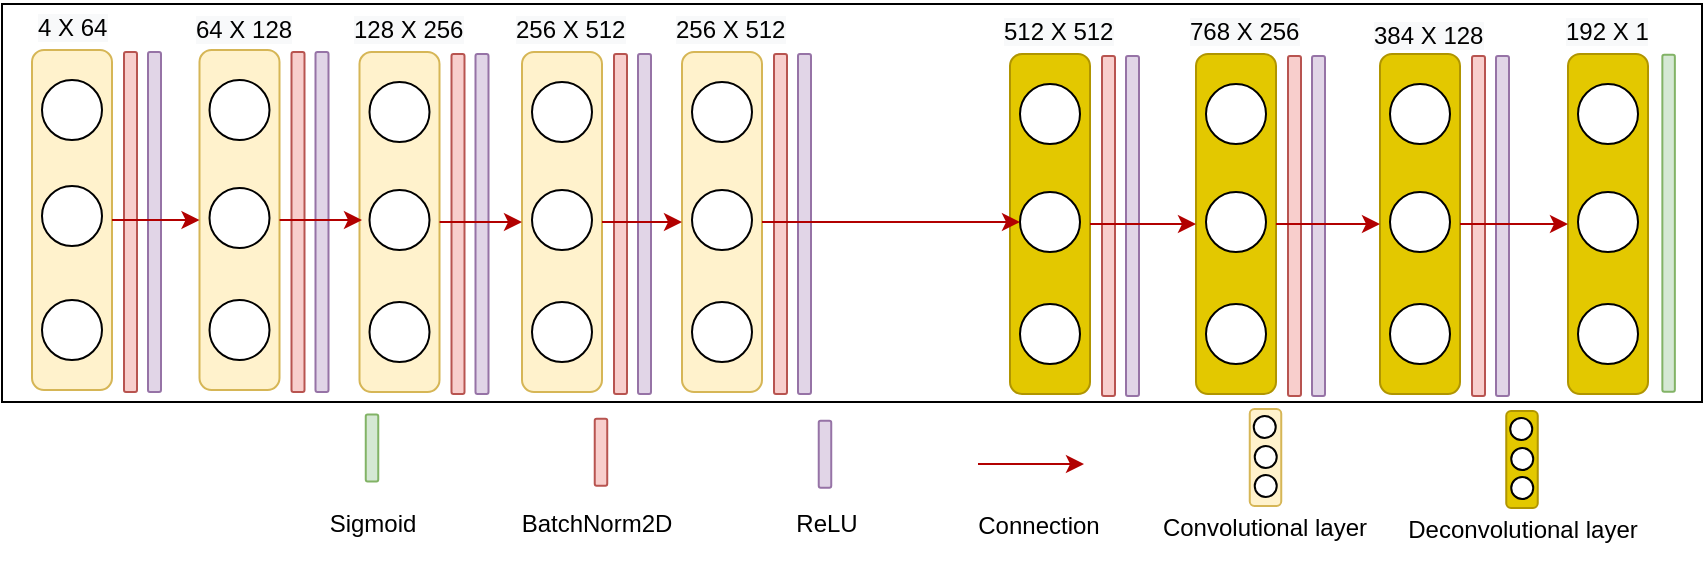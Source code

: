 <mxfile version="20.2.0" type="device"><diagram id="B2vaGRwecrsP4bVZHF_G" name="Page-1"><mxGraphModel dx="445" dy="779" grid="1" gridSize="10" guides="1" tooltips="1" connect="1" arrows="1" fold="1" page="1" pageScale="1" pageWidth="850" pageHeight="1100" math="0" shadow="0"><root><mxCell id="0"/><mxCell id="1" parent="0"/><mxCell id="kdDEkRuRkX3mxkdk5Dl8-17" value="" style="rounded=0;whiteSpace=wrap;html=1;" parent="1" vertex="1"><mxGeometry x="40" y="701" width="850" height="199" as="geometry"/></mxCell><mxCell id="kdDEkRuRkX3mxkdk5Dl8-2" value="" style="rounded=1;whiteSpace=wrap;html=1;rotation=90;fillColor=#fff2cc;strokeColor=#d6b656;" parent="1" vertex="1"><mxGeometry x="-10" y="789" width="170" height="40" as="geometry"/></mxCell><mxCell id="kdDEkRuRkX3mxkdk5Dl8-4" value="" style="ellipse;whiteSpace=wrap;html=1;aspect=fixed;" parent="1" vertex="1"><mxGeometry x="60" y="739" width="30" height="30" as="geometry"/></mxCell><mxCell id="kdDEkRuRkX3mxkdk5Dl8-6" value="" style="ellipse;whiteSpace=wrap;html=1;aspect=fixed;" parent="1" vertex="1"><mxGeometry x="60" y="849" width="30" height="30" as="geometry"/></mxCell><mxCell id="UrFjvI7kxYoPjY5iS-VW-1" value="" style="rounded=1;whiteSpace=wrap;html=1;rotation=90;fillColor=#f8cecc;strokeColor=#b85450;" parent="1" vertex="1"><mxGeometry x="19.25" y="806.75" width="170" height="6.5" as="geometry"/></mxCell><mxCell id="UrFjvI7kxYoPjY5iS-VW-4" value="" style="rounded=1;whiteSpace=wrap;html=1;rotation=90;fillColor=#e1d5e7;strokeColor=#9673a6;" parent="1" vertex="1"><mxGeometry x="31.25" y="806.75" width="170" height="6.5" as="geometry"/></mxCell><mxCell id="UrFjvI7kxYoPjY5iS-VW-5" value="&lt;span style=&quot;color: rgb(0, 0, 0); font-family: Helvetica; font-size: 12px; font-style: normal; font-variant-ligatures: normal; font-variant-caps: normal; font-weight: 400; letter-spacing: normal; orphans: 2; text-align: left; text-indent: 0px; text-transform: none; widows: 2; word-spacing: 0px; -webkit-text-stroke-width: 0px; background-color: rgb(248, 249, 250); text-decoration-thickness: initial; text-decoration-style: initial; text-decoration-color: initial; float: none; display: inline !important;&quot;&gt;4 X 64&lt;/span&gt;" style="text;whiteSpace=wrap;html=1;" parent="1" vertex="1"><mxGeometry x="56" y="699" width="40" height="20" as="geometry"/></mxCell><mxCell id="UrFjvI7kxYoPjY5iS-VW-7" value="" style="rounded=1;whiteSpace=wrap;html=1;rotation=90;fillColor=#fff2cc;strokeColor=#d6b656;" parent="1" vertex="1"><mxGeometry x="73.75" y="789" width="170" height="40" as="geometry"/></mxCell><mxCell id="UrFjvI7kxYoPjY5iS-VW-8" value="" style="ellipse;whiteSpace=wrap;html=1;aspect=fixed;" parent="1" vertex="1"><mxGeometry x="143.75" y="739" width="30" height="30" as="geometry"/></mxCell><mxCell id="UrFjvI7kxYoPjY5iS-VW-9" value="" style="ellipse;whiteSpace=wrap;html=1;aspect=fixed;" parent="1" vertex="1"><mxGeometry x="143.75" y="793" width="30" height="30" as="geometry"/></mxCell><mxCell id="UrFjvI7kxYoPjY5iS-VW-10" value="" style="ellipse;whiteSpace=wrap;html=1;aspect=fixed;" parent="1" vertex="1"><mxGeometry x="143.75" y="849" width="30" height="30" as="geometry"/></mxCell><mxCell id="UrFjvI7kxYoPjY5iS-VW-11" value="" style="rounded=1;whiteSpace=wrap;html=1;rotation=90;fillColor=#f8cecc;strokeColor=#b85450;" parent="1" vertex="1"><mxGeometry x="103" y="806.75" width="170" height="6.5" as="geometry"/></mxCell><mxCell id="UrFjvI7kxYoPjY5iS-VW-12" value="" style="rounded=1;whiteSpace=wrap;html=1;rotation=90;fillColor=#e1d5e7;strokeColor=#9673a6;" parent="1" vertex="1"><mxGeometry x="115" y="806.75" width="170" height="6.5" as="geometry"/></mxCell><mxCell id="UrFjvI7kxYoPjY5iS-VW-13" value="&lt;span style=&quot;color: rgb(0, 0, 0); font-family: Helvetica; font-size: 12px; font-style: normal; font-variant-ligatures: normal; font-variant-caps: normal; font-weight: 400; letter-spacing: normal; orphans: 2; text-align: left; text-indent: 0px; text-transform: none; widows: 2; word-spacing: 0px; -webkit-text-stroke-width: 0px; background-color: rgb(248, 249, 250); text-decoration-thickness: initial; text-decoration-style: initial; text-decoration-color: initial; float: none; display: inline !important;&quot;&gt;64 X 128&lt;/span&gt;" style="text;whiteSpace=wrap;html=1;" parent="1" vertex="1"><mxGeometry x="135" y="700" width="60" height="20" as="geometry"/></mxCell><mxCell id="UrFjvI7kxYoPjY5iS-VW-14" value="" style="rounded=1;whiteSpace=wrap;html=1;rotation=90;fillColor=#fff2cc;strokeColor=#d6b656;" parent="1" vertex="1"><mxGeometry x="153.75" y="790" width="170" height="40" as="geometry"/></mxCell><mxCell id="UrFjvI7kxYoPjY5iS-VW-15" value="" style="ellipse;whiteSpace=wrap;html=1;aspect=fixed;" parent="1" vertex="1"><mxGeometry x="223.75" y="740" width="30" height="30" as="geometry"/></mxCell><mxCell id="UrFjvI7kxYoPjY5iS-VW-16" value="" style="ellipse;whiteSpace=wrap;html=1;aspect=fixed;" parent="1" vertex="1"><mxGeometry x="223.75" y="794" width="30" height="30" as="geometry"/></mxCell><mxCell id="UrFjvI7kxYoPjY5iS-VW-17" value="" style="ellipse;whiteSpace=wrap;html=1;aspect=fixed;" parent="1" vertex="1"><mxGeometry x="223.75" y="850" width="30" height="30" as="geometry"/></mxCell><mxCell id="UrFjvI7kxYoPjY5iS-VW-18" value="" style="rounded=1;whiteSpace=wrap;html=1;rotation=90;fillColor=#f8cecc;strokeColor=#b85450;" parent="1" vertex="1"><mxGeometry x="183" y="807.75" width="170" height="6.5" as="geometry"/></mxCell><mxCell id="UrFjvI7kxYoPjY5iS-VW-19" value="" style="rounded=1;whiteSpace=wrap;html=1;rotation=90;fillColor=#e1d5e7;strokeColor=#9673a6;" parent="1" vertex="1"><mxGeometry x="195" y="807.75" width="170" height="6.5" as="geometry"/></mxCell><mxCell id="UrFjvI7kxYoPjY5iS-VW-20" value="&lt;span style=&quot;color: rgb(0, 0, 0); font-family: Helvetica; font-size: 12px; font-style: normal; font-variant-ligatures: normal; font-variant-caps: normal; font-weight: 400; letter-spacing: normal; orphans: 2; text-align: left; text-indent: 0px; text-transform: none; widows: 2; word-spacing: 0px; -webkit-text-stroke-width: 0px; background-color: rgb(248, 249, 250); text-decoration-thickness: initial; text-decoration-style: initial; text-decoration-color: initial; float: none; display: inline !important;&quot;&gt;128 X 256&lt;/span&gt;" style="text;whiteSpace=wrap;html=1;" parent="1" vertex="1"><mxGeometry x="214" y="700" width="60" height="20" as="geometry"/></mxCell><mxCell id="UrFjvI7kxYoPjY5iS-VW-21" value="" style="rounded=1;whiteSpace=wrap;html=1;rotation=90;fillColor=#fff2cc;strokeColor=#d6b656;" parent="1" vertex="1"><mxGeometry x="235" y="790" width="170" height="40" as="geometry"/></mxCell><mxCell id="UrFjvI7kxYoPjY5iS-VW-22" value="" style="ellipse;whiteSpace=wrap;html=1;aspect=fixed;" parent="1" vertex="1"><mxGeometry x="305" y="740" width="30" height="30" as="geometry"/></mxCell><mxCell id="UrFjvI7kxYoPjY5iS-VW-23" value="" style="ellipse;whiteSpace=wrap;html=1;aspect=fixed;" parent="1" vertex="1"><mxGeometry x="305" y="794" width="30" height="30" as="geometry"/></mxCell><mxCell id="UrFjvI7kxYoPjY5iS-VW-24" value="" style="ellipse;whiteSpace=wrap;html=1;aspect=fixed;" parent="1" vertex="1"><mxGeometry x="305" y="850" width="30" height="30" as="geometry"/></mxCell><mxCell id="UrFjvI7kxYoPjY5iS-VW-25" value="" style="rounded=1;whiteSpace=wrap;html=1;rotation=90;fillColor=#f8cecc;strokeColor=#b85450;" parent="1" vertex="1"><mxGeometry x="264.25" y="807.75" width="170" height="6.5" as="geometry"/></mxCell><mxCell id="UrFjvI7kxYoPjY5iS-VW-26" value="" style="rounded=1;whiteSpace=wrap;html=1;rotation=90;fillColor=#e1d5e7;strokeColor=#9673a6;" parent="1" vertex="1"><mxGeometry x="276.25" y="807.75" width="170" height="6.5" as="geometry"/></mxCell><mxCell id="UrFjvI7kxYoPjY5iS-VW-27" value="&lt;span style=&quot;color: rgb(0, 0, 0); font-family: Helvetica; font-size: 12px; font-style: normal; font-variant-ligatures: normal; font-variant-caps: normal; font-weight: 400; letter-spacing: normal; orphans: 2; text-align: left; text-indent: 0px; text-transform: none; widows: 2; word-spacing: 0px; -webkit-text-stroke-width: 0px; background-color: rgb(248, 249, 250); text-decoration-thickness: initial; text-decoration-style: initial; text-decoration-color: initial; float: none; display: inline !important;&quot;&gt;256 X 512&lt;/span&gt;" style="text;whiteSpace=wrap;html=1;" parent="1" vertex="1"><mxGeometry x="295.25" y="700" width="60" height="20" as="geometry"/></mxCell><mxCell id="UrFjvI7kxYoPjY5iS-VW-28" value="" style="rounded=1;whiteSpace=wrap;html=1;rotation=90;fillColor=#fff2cc;strokeColor=#d6b656;" parent="1" vertex="1"><mxGeometry x="315" y="790" width="170" height="40" as="geometry"/></mxCell><mxCell id="UrFjvI7kxYoPjY5iS-VW-29" value="" style="ellipse;whiteSpace=wrap;html=1;aspect=fixed;" parent="1" vertex="1"><mxGeometry x="385" y="740" width="30" height="30" as="geometry"/></mxCell><mxCell id="UrFjvI7kxYoPjY5iS-VW-30" value="" style="ellipse;whiteSpace=wrap;html=1;aspect=fixed;" parent="1" vertex="1"><mxGeometry x="385" y="794" width="30" height="30" as="geometry"/></mxCell><mxCell id="UrFjvI7kxYoPjY5iS-VW-31" value="" style="ellipse;whiteSpace=wrap;html=1;aspect=fixed;" parent="1" vertex="1"><mxGeometry x="385" y="850" width="30" height="30" as="geometry"/></mxCell><mxCell id="UrFjvI7kxYoPjY5iS-VW-32" value="" style="rounded=1;whiteSpace=wrap;html=1;rotation=90;fillColor=#f8cecc;strokeColor=#b85450;" parent="1" vertex="1"><mxGeometry x="344.25" y="807.75" width="170" height="6.5" as="geometry"/></mxCell><mxCell id="UrFjvI7kxYoPjY5iS-VW-33" value="" style="rounded=1;whiteSpace=wrap;html=1;rotation=90;fillColor=#e1d5e7;strokeColor=#9673a6;" parent="1" vertex="1"><mxGeometry x="356.25" y="807.75" width="170" height="6.5" as="geometry"/></mxCell><mxCell id="UrFjvI7kxYoPjY5iS-VW-34" value="&lt;span style=&quot;color: rgb(0, 0, 0); font-family: Helvetica; font-size: 12px; font-style: normal; font-variant-ligatures: normal; font-variant-caps: normal; font-weight: 400; letter-spacing: normal; orphans: 2; text-align: left; text-indent: 0px; text-transform: none; widows: 2; word-spacing: 0px; -webkit-text-stroke-width: 0px; background-color: rgb(248, 249, 250); text-decoration-thickness: initial; text-decoration-style: initial; text-decoration-color: initial; float: none; display: inline !important;&quot;&gt;256 X 512&lt;/span&gt;" style="text;whiteSpace=wrap;html=1;" parent="1" vertex="1"><mxGeometry x="375.25" y="700" width="60" height="20" as="geometry"/></mxCell><mxCell id="UrFjvI7kxYoPjY5iS-VW-36" value="" style="rounded=1;whiteSpace=wrap;html=1;rotation=90;fillColor=#e3c800;strokeColor=#B09500;fontColor=#000000;" parent="1" vertex="1"><mxGeometry x="479" y="791" width="170" height="40" as="geometry"/></mxCell><mxCell id="UrFjvI7kxYoPjY5iS-VW-37" value="" style="ellipse;whiteSpace=wrap;html=1;aspect=fixed;" parent="1" vertex="1"><mxGeometry x="549" y="741" width="30" height="30" as="geometry"/></mxCell><mxCell id="UrFjvI7kxYoPjY5iS-VW-38" value="" style="ellipse;whiteSpace=wrap;html=1;aspect=fixed;" parent="1" vertex="1"><mxGeometry x="549" y="795" width="30" height="30" as="geometry"/></mxCell><mxCell id="UrFjvI7kxYoPjY5iS-VW-39" value="" style="ellipse;whiteSpace=wrap;html=1;aspect=fixed;" parent="1" vertex="1"><mxGeometry x="549" y="851" width="30" height="30" as="geometry"/></mxCell><mxCell id="UrFjvI7kxYoPjY5iS-VW-40" value="" style="rounded=1;whiteSpace=wrap;html=1;rotation=90;fillColor=#f8cecc;strokeColor=#b85450;" parent="1" vertex="1"><mxGeometry x="508.25" y="808.75" width="170" height="6.5" as="geometry"/></mxCell><mxCell id="UrFjvI7kxYoPjY5iS-VW-41" value="" style="rounded=1;whiteSpace=wrap;html=1;rotation=90;fillColor=#e1d5e7;strokeColor=#9673a6;" parent="1" vertex="1"><mxGeometry x="520.25" y="808.75" width="170" height="6.5" as="geometry"/></mxCell><mxCell id="UrFjvI7kxYoPjY5iS-VW-42" value="&lt;span style=&quot;color: rgb(0, 0, 0); font-family: Helvetica; font-size: 12px; font-style: normal; font-variant-ligatures: normal; font-variant-caps: normal; font-weight: 400; letter-spacing: normal; orphans: 2; text-align: left; text-indent: 0px; text-transform: none; widows: 2; word-spacing: 0px; -webkit-text-stroke-width: 0px; background-color: rgb(248, 249, 250); text-decoration-thickness: initial; text-decoration-style: initial; text-decoration-color: initial; float: none; display: inline !important;&quot;&gt;512 X 512&lt;/span&gt;" style="text;whiteSpace=wrap;html=1;" parent="1" vertex="1"><mxGeometry x="539.25" y="701" width="60" height="20" as="geometry"/></mxCell><mxCell id="UrFjvI7kxYoPjY5iS-VW-43" value="" style="rounded=1;whiteSpace=wrap;html=1;rotation=90;fillColor=#e3c800;strokeColor=#B09500;fontColor=#000000;" parent="1" vertex="1"><mxGeometry x="572" y="791" width="170" height="40" as="geometry"/></mxCell><mxCell id="UrFjvI7kxYoPjY5iS-VW-44" value="" style="ellipse;whiteSpace=wrap;html=1;aspect=fixed;" parent="1" vertex="1"><mxGeometry x="642" y="741" width="30" height="30" as="geometry"/></mxCell><mxCell id="UrFjvI7kxYoPjY5iS-VW-45" value="" style="ellipse;whiteSpace=wrap;html=1;aspect=fixed;" parent="1" vertex="1"><mxGeometry x="642" y="795" width="30" height="30" as="geometry"/></mxCell><mxCell id="UrFjvI7kxYoPjY5iS-VW-46" value="" style="ellipse;whiteSpace=wrap;html=1;aspect=fixed;" parent="1" vertex="1"><mxGeometry x="642" y="851" width="30" height="30" as="geometry"/></mxCell><mxCell id="UrFjvI7kxYoPjY5iS-VW-47" value="" style="rounded=1;whiteSpace=wrap;html=1;rotation=90;fillColor=#f8cecc;strokeColor=#b85450;" parent="1" vertex="1"><mxGeometry x="601.25" y="808.75" width="170" height="6.5" as="geometry"/></mxCell><mxCell id="UrFjvI7kxYoPjY5iS-VW-48" value="" style="rounded=1;whiteSpace=wrap;html=1;rotation=90;fillColor=#e1d5e7;strokeColor=#9673a6;" parent="1" vertex="1"><mxGeometry x="613.25" y="808.75" width="170" height="6.5" as="geometry"/></mxCell><mxCell id="UrFjvI7kxYoPjY5iS-VW-49" value="&lt;span style=&quot;color: rgb(0, 0, 0); font-family: Helvetica; font-size: 12px; font-style: normal; font-variant-ligatures: normal; font-variant-caps: normal; font-weight: 400; letter-spacing: normal; orphans: 2; text-align: left; text-indent: 0px; text-transform: none; widows: 2; word-spacing: 0px; -webkit-text-stroke-width: 0px; background-color: rgb(248, 249, 250); text-decoration-thickness: initial; text-decoration-style: initial; text-decoration-color: initial; float: none; display: inline !important;&quot;&gt;768 X 256&lt;/span&gt;" style="text;whiteSpace=wrap;html=1;" parent="1" vertex="1"><mxGeometry x="632.25" y="701" width="60" height="20" as="geometry"/></mxCell><mxCell id="UrFjvI7kxYoPjY5iS-VW-50" value="" style="rounded=1;whiteSpace=wrap;html=1;rotation=90;fillColor=#e3c800;strokeColor=#B09500;fontColor=#000000;" parent="1" vertex="1"><mxGeometry x="664" y="791" width="170" height="40" as="geometry"/></mxCell><mxCell id="UrFjvI7kxYoPjY5iS-VW-51" value="" style="ellipse;whiteSpace=wrap;html=1;aspect=fixed;" parent="1" vertex="1"><mxGeometry x="734" y="741" width="30" height="30" as="geometry"/></mxCell><mxCell id="UrFjvI7kxYoPjY5iS-VW-52" value="" style="ellipse;whiteSpace=wrap;html=1;aspect=fixed;" parent="1" vertex="1"><mxGeometry x="734" y="795" width="30" height="30" as="geometry"/></mxCell><mxCell id="UrFjvI7kxYoPjY5iS-VW-53" value="" style="ellipse;whiteSpace=wrap;html=1;aspect=fixed;" parent="1" vertex="1"><mxGeometry x="734" y="851" width="30" height="30" as="geometry"/></mxCell><mxCell id="UrFjvI7kxYoPjY5iS-VW-54" value="" style="rounded=1;whiteSpace=wrap;html=1;rotation=90;fillColor=#f8cecc;strokeColor=#b85450;" parent="1" vertex="1"><mxGeometry x="693.25" y="808.75" width="170" height="6.5" as="geometry"/></mxCell><mxCell id="UrFjvI7kxYoPjY5iS-VW-55" value="" style="rounded=1;whiteSpace=wrap;html=1;rotation=90;fillColor=#e1d5e7;strokeColor=#9673a6;" parent="1" vertex="1"><mxGeometry x="705.25" y="808.75" width="170" height="6.5" as="geometry"/></mxCell><mxCell id="UrFjvI7kxYoPjY5iS-VW-56" value="&lt;span style=&quot;color: rgb(0, 0, 0); font-family: Helvetica; font-size: 12px; font-style: normal; font-variant-ligatures: normal; font-variant-caps: normal; font-weight: 400; letter-spacing: normal; orphans: 2; text-align: left; text-indent: 0px; text-transform: none; widows: 2; word-spacing: 0px; -webkit-text-stroke-width: 0px; background-color: rgb(248, 249, 250); text-decoration-thickness: initial; text-decoration-style: initial; text-decoration-color: initial; float: none; display: inline !important;&quot;&gt;384 X 128&lt;/span&gt;" style="text;whiteSpace=wrap;html=1;" parent="1" vertex="1"><mxGeometry x="724.25" y="703" width="60" height="20" as="geometry"/></mxCell><mxCell id="UrFjvI7kxYoPjY5iS-VW-57" value="" style="rounded=1;whiteSpace=wrap;html=1;rotation=90;fillColor=#e3c800;strokeColor=#B09500;fontColor=#000000;" parent="1" vertex="1"><mxGeometry x="758" y="791" width="170" height="40" as="geometry"/></mxCell><mxCell id="UrFjvI7kxYoPjY5iS-VW-58" value="" style="ellipse;whiteSpace=wrap;html=1;aspect=fixed;" parent="1" vertex="1"><mxGeometry x="828" y="741" width="30" height="30" as="geometry"/></mxCell><mxCell id="UrFjvI7kxYoPjY5iS-VW-59" value="" style="ellipse;whiteSpace=wrap;html=1;aspect=fixed;" parent="1" vertex="1"><mxGeometry x="828" y="795" width="30" height="30" as="geometry"/></mxCell><mxCell id="UrFjvI7kxYoPjY5iS-VW-60" value="" style="ellipse;whiteSpace=wrap;html=1;aspect=fixed;" parent="1" vertex="1"><mxGeometry x="828" y="851" width="30" height="30" as="geometry"/></mxCell><mxCell id="UrFjvI7kxYoPjY5iS-VW-63" value="&lt;span style=&quot;color: rgb(0, 0, 0); font-family: Helvetica; font-size: 12px; font-style: normal; font-variant-ligatures: normal; font-variant-caps: normal; font-weight: 400; letter-spacing: normal; orphans: 2; text-align: left; text-indent: 0px; text-transform: none; widows: 2; word-spacing: 0px; -webkit-text-stroke-width: 0px; background-color: rgb(248, 249, 250); text-decoration-thickness: initial; text-decoration-style: initial; text-decoration-color: initial; float: none; display: inline !important;&quot;&gt;192 X 1&lt;/span&gt;" style="text;whiteSpace=wrap;html=1;" parent="1" vertex="1"><mxGeometry x="820.25" y="701" width="60" height="20" as="geometry"/></mxCell><mxCell id="UrFjvI7kxYoPjY5iS-VW-64" value="" style="endArrow=classic;html=1;rounded=0;fillColor=#e51400;strokeColor=#B20000;exitX=0.5;exitY=0;exitDx=0;exitDy=0;entryX=0.5;entryY=1;entryDx=0;entryDy=0;" parent="1" source="kdDEkRuRkX3mxkdk5Dl8-2" target="UrFjvI7kxYoPjY5iS-VW-7" edge="1"><mxGeometry width="50" height="50" relative="1" as="geometry"><mxPoint x="380" y="910" as="sourcePoint"/><mxPoint x="119" y="690" as="targetPoint"/></mxGeometry></mxCell><mxCell id="UrFjvI7kxYoPjY5iS-VW-66" value="" style="endArrow=classic;html=1;rounded=0;fillColor=#e51400;strokeColor=#B20000;exitX=0.5;exitY=0;exitDx=0;exitDy=0;" parent="1" source="UrFjvI7kxYoPjY5iS-VW-7" edge="1"><mxGeometry width="50" height="50" relative="1" as="geometry"><mxPoint x="200" y="810" as="sourcePoint"/><mxPoint x="220" y="809" as="targetPoint"/></mxGeometry></mxCell><mxCell id="UrFjvI7kxYoPjY5iS-VW-67" value="" style="endArrow=classic;html=1;rounded=0;fillColor=#e51400;strokeColor=#B20000;exitX=0.5;exitY=0;exitDx=0;exitDy=0;entryX=0.5;entryY=1;entryDx=0;entryDy=0;" parent="1" source="UrFjvI7kxYoPjY5iS-VW-14" target="UrFjvI7kxYoPjY5iS-VW-21" edge="1"><mxGeometry width="50" height="50" relative="1" as="geometry"><mxPoint x="188.75" y="819" as="sourcePoint"/><mxPoint x="230" y="819" as="targetPoint"/></mxGeometry></mxCell><mxCell id="UrFjvI7kxYoPjY5iS-VW-68" value="" style="endArrow=classic;html=1;rounded=0;fillColor=#e51400;strokeColor=#B20000;exitX=0.5;exitY=0;exitDx=0;exitDy=0;entryX=0.5;entryY=1;entryDx=0;entryDy=0;" parent="1" source="UrFjvI7kxYoPjY5iS-VW-21" target="UrFjvI7kxYoPjY5iS-VW-28" edge="1"><mxGeometry width="50" height="50" relative="1" as="geometry"><mxPoint x="268.75" y="820" as="sourcePoint"/><mxPoint x="310" y="820" as="targetPoint"/></mxGeometry></mxCell><mxCell id="UrFjvI7kxYoPjY5iS-VW-69" value="" style="endArrow=classic;html=1;rounded=0;fillColor=#e51400;strokeColor=#B20000;entryX=0.5;entryY=1;entryDx=0;entryDy=0;exitX=0.5;exitY=0;exitDx=0;exitDy=0;" parent="1" source="UrFjvI7kxYoPjY5iS-VW-36" target="UrFjvI7kxYoPjY5iS-VW-43" edge="1"><mxGeometry width="50" height="50" relative="1" as="geometry"><mxPoint x="347" y="822" as="sourcePoint"/><mxPoint x="387" y="822" as="targetPoint"/></mxGeometry></mxCell><mxCell id="UrFjvI7kxYoPjY5iS-VW-70" value="" style="endArrow=classic;html=1;rounded=0;fillColor=#e51400;strokeColor=#B20000;entryX=0.5;entryY=1;entryDx=0;entryDy=0;exitX=0.5;exitY=0;exitDx=0;exitDy=0;" parent="1" source="UrFjvI7kxYoPjY5iS-VW-43" target="UrFjvI7kxYoPjY5iS-VW-50" edge="1"><mxGeometry width="50" height="50" relative="1" as="geometry"><mxPoint x="594" y="821" as="sourcePoint"/><mxPoint x="647.0" y="821" as="targetPoint"/></mxGeometry></mxCell><mxCell id="UrFjvI7kxYoPjY5iS-VW-71" value="" style="endArrow=classic;html=1;rounded=0;fillColor=#e51400;strokeColor=#B20000;entryX=0.5;entryY=1;entryDx=0;entryDy=0;exitX=0.5;exitY=0;exitDx=0;exitDy=0;" parent="1" source="UrFjvI7kxYoPjY5iS-VW-50" target="UrFjvI7kxYoPjY5iS-VW-57" edge="1"><mxGeometry width="50" height="50" relative="1" as="geometry"><mxPoint x="687.0" y="821" as="sourcePoint"/><mxPoint x="739" y="821" as="targetPoint"/></mxGeometry></mxCell><mxCell id="UrFjvI7kxYoPjY5iS-VW-72" value="" style="endArrow=classic;html=1;rounded=0;fillColor=#e51400;strokeColor=#B20000;exitX=0.5;exitY=0;exitDx=0;exitDy=0;entryX=0;entryY=0.5;entryDx=0;entryDy=0;" parent="1" source="UrFjvI7kxYoPjY5iS-VW-28" target="UrFjvI7kxYoPjY5iS-VW-38" edge="1"><mxGeometry width="50" height="50" relative="1" as="geometry"><mxPoint x="350" y="820" as="sourcePoint"/><mxPoint x="390" y="820" as="targetPoint"/></mxGeometry></mxCell><mxCell id="HW9O6QkCGtiSayGuJykS-1" value="" style="rounded=1;whiteSpace=wrap;html=1;rotation=90;fillColor=#e3c800;strokeColor=#B09500;fontColor=#000000;" parent="1" vertex="1"><mxGeometry x="775.75" y="920.88" width="48.5" height="15.75" as="geometry"/></mxCell><mxCell id="HW9O6QkCGtiSayGuJykS-2" value="" style="ellipse;whiteSpace=wrap;html=1;aspect=fixed;" parent="1" vertex="1"><mxGeometry x="794.12" y="908" width="11" height="11" as="geometry"/></mxCell><mxCell id="HW9O6QkCGtiSayGuJykS-3" value="" style="ellipse;whiteSpace=wrap;html=1;aspect=fixed;" parent="1" vertex="1"><mxGeometry x="794.62" y="923" width="11" height="11" as="geometry"/></mxCell><mxCell id="HW9O6QkCGtiSayGuJykS-4" value="" style="ellipse;whiteSpace=wrap;html=1;aspect=fixed;" parent="1" vertex="1"><mxGeometry x="794.62" y="937.5" width="11" height="11" as="geometry"/></mxCell><mxCell id="HW9O6QkCGtiSayGuJykS-5" value="Deconvolutional layer" style="text;html=1;strokeColor=none;fillColor=none;align=center;verticalAlign=middle;whiteSpace=wrap;rounded=0;" parent="1" vertex="1"><mxGeometry x="734.5" y="948.5" width="131" height="30" as="geometry"/></mxCell><mxCell id="day0UCEm2tMiwfOxgbrN-1" value="" style="rounded=1;whiteSpace=wrap;html=1;rotation=90;fillColor=#fff2cc;strokeColor=#d6b656;" parent="1" vertex="1"><mxGeometry x="647.5" y="919.88" width="48.5" height="15.75" as="geometry"/></mxCell><mxCell id="day0UCEm2tMiwfOxgbrN-2" value="" style="ellipse;whiteSpace=wrap;html=1;aspect=fixed;" parent="1" vertex="1"><mxGeometry x="665.87" y="907" width="11" height="11" as="geometry"/></mxCell><mxCell id="day0UCEm2tMiwfOxgbrN-3" value="" style="ellipse;whiteSpace=wrap;html=1;aspect=fixed;" parent="1" vertex="1"><mxGeometry x="666.37" y="922" width="11" height="11" as="geometry"/></mxCell><mxCell id="day0UCEm2tMiwfOxgbrN-4" value="" style="ellipse;whiteSpace=wrap;html=1;aspect=fixed;" parent="1" vertex="1"><mxGeometry x="666.37" y="936.5" width="11" height="11" as="geometry"/></mxCell><mxCell id="day0UCEm2tMiwfOxgbrN-5" value="Convolutional layer" style="text;html=1;strokeColor=none;fillColor=none;align=center;verticalAlign=middle;whiteSpace=wrap;rounded=0;" parent="1" vertex="1"><mxGeometry x="606.25" y="947.5" width="131" height="30" as="geometry"/></mxCell><mxCell id="7Z9QY__A7mdJstM-KyRP-1" value="" style="ellipse;whiteSpace=wrap;html=1;aspect=fixed;" parent="1" vertex="1"><mxGeometry x="60" y="792" width="30" height="30" as="geometry"/></mxCell><mxCell id="7Z9QY__A7mdJstM-KyRP-2" value="" style="endArrow=classic;html=1;rounded=0;fillColor=#e51400;strokeColor=#B20000;entryX=0.5;entryY=1;entryDx=0;entryDy=0;exitX=0.5;exitY=0;exitDx=0;exitDy=0;" parent="1" edge="1"><mxGeometry width="50" height="50" relative="1" as="geometry"><mxPoint x="528" y="931" as="sourcePoint"/><mxPoint x="581" y="931" as="targetPoint"/></mxGeometry></mxCell><mxCell id="7Z9QY__A7mdJstM-KyRP-3" value="Connection" style="text;html=1;strokeColor=none;fillColor=none;align=center;verticalAlign=middle;whiteSpace=wrap;rounded=0;" parent="1" vertex="1"><mxGeometry x="493" y="946.5" width="131" height="30" as="geometry"/></mxCell><mxCell id="K2A7OPIQ8c8hhc9fQ0zS-1" value="" style="rounded=1;whiteSpace=wrap;html=1;rotation=90;fillColor=#f8cecc;strokeColor=#b85450;" parent="1" vertex="1"><mxGeometry x="322.8" y="922" width="33.39" height="6.25" as="geometry"/></mxCell><mxCell id="K2A7OPIQ8c8hhc9fQ0zS-2" value="BatchNorm2D" style="text;html=1;strokeColor=none;fillColor=none;align=center;verticalAlign=middle;whiteSpace=wrap;rounded=0;" parent="1" vertex="1"><mxGeometry x="272" y="945.5" width="131" height="30" as="geometry"/></mxCell><mxCell id="K2A7OPIQ8c8hhc9fQ0zS-3" value="" style="rounded=1;whiteSpace=wrap;html=1;rotation=90;fillColor=#E1D5E7;strokeColor=#9673A6;" parent="1" vertex="1"><mxGeometry x="434.8" y="923" width="33.39" height="6.25" as="geometry"/></mxCell><mxCell id="K2A7OPIQ8c8hhc9fQ0zS-4" value="ReLU" style="text;html=1;strokeColor=none;fillColor=none;align=center;verticalAlign=middle;whiteSpace=wrap;rounded=0;" parent="1" vertex="1"><mxGeometry x="387" y="945.5" width="131" height="30" as="geometry"/></mxCell><mxCell id="1rnS-qoH9LjfjBTGCWt--1" value="" style="rounded=1;whiteSpace=wrap;html=1;rotation=90;fillColor=#d5e8d4;strokeColor=#82b366;" parent="1" vertex="1"><mxGeometry x="208.31" y="919.88" width="33.39" height="6.25" as="geometry"/></mxCell><mxCell id="1rnS-qoH9LjfjBTGCWt--2" value="Sigmoid" style="text;html=1;strokeColor=none;fillColor=none;align=center;verticalAlign=middle;whiteSpace=wrap;rounded=0;" parent="1" vertex="1"><mxGeometry x="159.51" y="945.5" width="131" height="30" as="geometry"/></mxCell><mxCell id="1rnS-qoH9LjfjBTGCWt--3" value="" style="rounded=1;whiteSpace=wrap;html=1;rotation=90;fillColor=#d5e8d4;strokeColor=#82b366;" parent="1" vertex="1"><mxGeometry x="789.11" y="807.5" width="168.39" height="6.25" as="geometry"/></mxCell></root></mxGraphModel></diagram></mxfile>